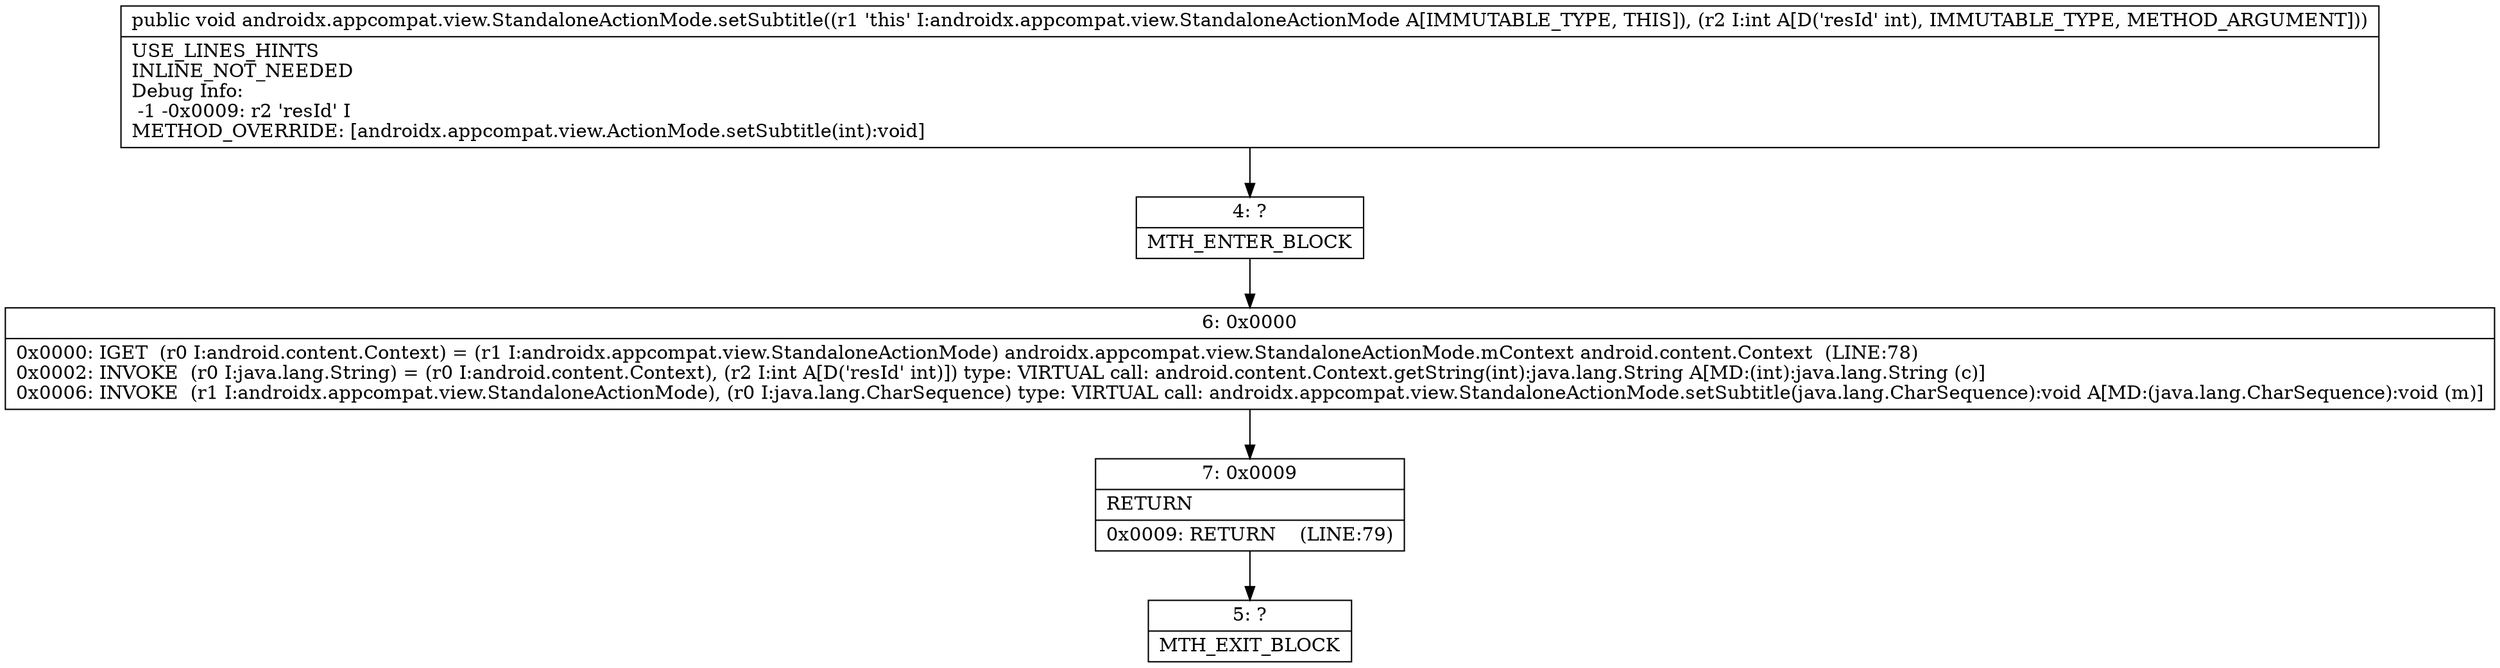 digraph "CFG forandroidx.appcompat.view.StandaloneActionMode.setSubtitle(I)V" {
Node_4 [shape=record,label="{4\:\ ?|MTH_ENTER_BLOCK\l}"];
Node_6 [shape=record,label="{6\:\ 0x0000|0x0000: IGET  (r0 I:android.content.Context) = (r1 I:androidx.appcompat.view.StandaloneActionMode) androidx.appcompat.view.StandaloneActionMode.mContext android.content.Context  (LINE:78)\l0x0002: INVOKE  (r0 I:java.lang.String) = (r0 I:android.content.Context), (r2 I:int A[D('resId' int)]) type: VIRTUAL call: android.content.Context.getString(int):java.lang.String A[MD:(int):java.lang.String (c)]\l0x0006: INVOKE  (r1 I:androidx.appcompat.view.StandaloneActionMode), (r0 I:java.lang.CharSequence) type: VIRTUAL call: androidx.appcompat.view.StandaloneActionMode.setSubtitle(java.lang.CharSequence):void A[MD:(java.lang.CharSequence):void (m)]\l}"];
Node_7 [shape=record,label="{7\:\ 0x0009|RETURN\l|0x0009: RETURN    (LINE:79)\l}"];
Node_5 [shape=record,label="{5\:\ ?|MTH_EXIT_BLOCK\l}"];
MethodNode[shape=record,label="{public void androidx.appcompat.view.StandaloneActionMode.setSubtitle((r1 'this' I:androidx.appcompat.view.StandaloneActionMode A[IMMUTABLE_TYPE, THIS]), (r2 I:int A[D('resId' int), IMMUTABLE_TYPE, METHOD_ARGUMENT]))  | USE_LINES_HINTS\lINLINE_NOT_NEEDED\lDebug Info:\l  \-1 \-0x0009: r2 'resId' I\lMETHOD_OVERRIDE: [androidx.appcompat.view.ActionMode.setSubtitle(int):void]\l}"];
MethodNode -> Node_4;Node_4 -> Node_6;
Node_6 -> Node_7;
Node_7 -> Node_5;
}

